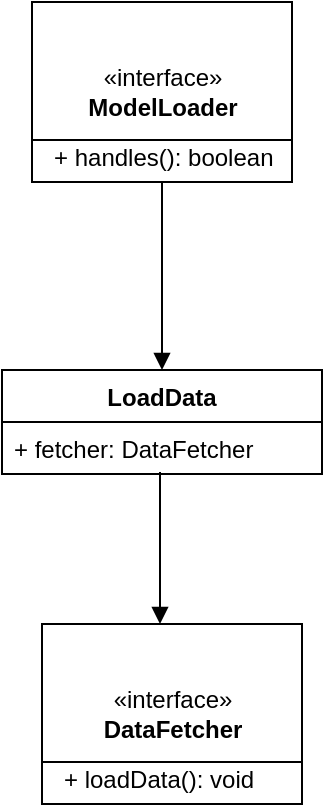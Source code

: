 <mxfile version="10.8.8" type="github"><diagram id="pG_CsBkqDxKdXFwBwb08" name="Page-1"><mxGraphModel dx="1394" dy="690" grid="1" gridSize="10" guides="1" tooltips="1" connect="1" arrows="1" fold="1" page="1" pageScale="1" pageWidth="827" pageHeight="1169" math="0" shadow="0"><root><mxCell id="0"/><mxCell id="1" parent="0"/><mxCell id="FfDcUiLqZnNtmD-8kwWD-2" value="LoadData" style="swimlane;fontStyle=1;align=center;verticalAlign=top;childLayout=stackLayout;horizontal=1;startSize=26;horizontalStack=0;resizeParent=1;resizeParentMax=0;resizeLast=0;collapsible=1;marginBottom=0;" vertex="1" parent="1"><mxGeometry x="200" y="293" width="160" height="52" as="geometry"/></mxCell><mxCell id="FfDcUiLqZnNtmD-8kwWD-3" value="+ fetcher: DataFetcher" style="text;strokeColor=none;fillColor=none;align=left;verticalAlign=top;spacingLeft=4;spacingRight=4;overflow=hidden;rotatable=0;points=[[0,0.5],[1,0.5]];portConstraint=eastwest;" vertex="1" parent="FfDcUiLqZnNtmD-8kwWD-2"><mxGeometry y="26" width="160" height="26" as="geometry"/></mxCell><mxCell id="FfDcUiLqZnNtmD-8kwWD-4" value="" style="line;strokeWidth=1;fillColor=none;align=left;verticalAlign=middle;spacingTop=-1;spacingLeft=3;spacingRight=3;rotatable=0;labelPosition=right;points=[];portConstraint=eastwest;" vertex="1" parent="FfDcUiLqZnNtmD-8kwWD-2"><mxGeometry y="52" width="160" as="geometry"/></mxCell><mxCell id="FfDcUiLqZnNtmD-8kwWD-9" value="" style="endArrow=block;endFill=1;html=1;edgeStyle=orthogonalEdgeStyle;align=left;verticalAlign=top;exitX=0.5;exitY=1;exitDx=0;exitDy=0;entryX=0.5;entryY=0;entryDx=0;entryDy=0;rounded=0;" edge="1" parent="1" source="FfDcUiLqZnNtmD-8kwWD-1" target="FfDcUiLqZnNtmD-8kwWD-2"><mxGeometry x="-1" relative="1" as="geometry"><mxPoint x="390" y="240" as="sourcePoint"/><mxPoint x="550" y="240" as="targetPoint"/></mxGeometry></mxCell><mxCell id="FfDcUiLqZnNtmD-8kwWD-16" value="" style="group" vertex="1" connectable="0" parent="1"><mxGeometry x="215" y="109" width="130" height="90" as="geometry"/></mxCell><mxCell id="FfDcUiLqZnNtmD-8kwWD-1" value="«interface»&lt;br&gt;&lt;b&gt;ModelLoader&lt;/b&gt;" style="html=1;" vertex="1" parent="FfDcUiLqZnNtmD-8kwWD-16"><mxGeometry width="130" height="90" as="geometry"/></mxCell><mxCell id="FfDcUiLqZnNtmD-8kwWD-12" value="+ handles(): boolean " style="text;strokeColor=none;fillColor=none;align=left;verticalAlign=top;spacingLeft=4;spacingRight=4;overflow=hidden;rotatable=0;points=[[0,0.5],[1,0.5]];portConstraint=eastwest;" vertex="1" parent="FfDcUiLqZnNtmD-8kwWD-16"><mxGeometry x="5" y="64" width="125" height="26" as="geometry"/></mxCell><mxCell id="FfDcUiLqZnNtmD-8kwWD-13" value="" style="line;strokeWidth=1;fillColor=none;align=left;verticalAlign=middle;spacingTop=-1;spacingLeft=3;spacingRight=3;rotatable=0;labelPosition=right;points=[];portConstraint=eastwest;" vertex="1" parent="FfDcUiLqZnNtmD-8kwWD-16"><mxGeometry y="65" width="130" height="8" as="geometry"/></mxCell><mxCell id="FfDcUiLqZnNtmD-8kwWD-17" value="" style="group" vertex="1" connectable="0" parent="1"><mxGeometry x="220" y="420" width="130" height="90" as="geometry"/></mxCell><mxCell id="FfDcUiLqZnNtmD-8kwWD-18" value="«interface»&lt;br&gt;&lt;b&gt;DataFetcher&lt;/b&gt;&lt;br&gt;" style="html=1;" vertex="1" parent="FfDcUiLqZnNtmD-8kwWD-17"><mxGeometry width="130" height="90" as="geometry"/></mxCell><mxCell id="FfDcUiLqZnNtmD-8kwWD-19" value="+ loadData(): void " style="text;strokeColor=none;fillColor=none;align=left;verticalAlign=top;spacingLeft=4;spacingRight=4;overflow=hidden;rotatable=0;points=[[0,0.5],[1,0.5]];portConstraint=eastwest;" vertex="1" parent="FfDcUiLqZnNtmD-8kwWD-17"><mxGeometry x="5" y="64" width="125" height="26" as="geometry"/></mxCell><mxCell id="FfDcUiLqZnNtmD-8kwWD-20" value="" style="line;strokeWidth=1;fillColor=none;align=left;verticalAlign=middle;spacingTop=-1;spacingLeft=3;spacingRight=3;rotatable=0;labelPosition=right;points=[];portConstraint=eastwest;" vertex="1" parent="FfDcUiLqZnNtmD-8kwWD-17"><mxGeometry y="65" width="130" height="8" as="geometry"/></mxCell><mxCell id="FfDcUiLqZnNtmD-8kwWD-23" value="" style="endArrow=block;endFill=1;html=1;edgeStyle=orthogonalEdgeStyle;align=left;verticalAlign=top;rounded=0;" edge="1" parent="1"><mxGeometry x="-1" relative="1" as="geometry"><mxPoint x="279" y="344" as="sourcePoint"/><mxPoint x="279" y="420" as="targetPoint"/></mxGeometry></mxCell><mxCell id="FfDcUiLqZnNtmD-8kwWD-24" value="" style="resizable=0;html=1;align=left;verticalAlign=bottom;labelBackgroundColor=#ffffff;fontSize=10;" connectable="0" vertex="1" parent="FfDcUiLqZnNtmD-8kwWD-23"><mxGeometry x="-1" relative="1" as="geometry"/></mxCell></root></mxGraphModel></diagram></mxfile>